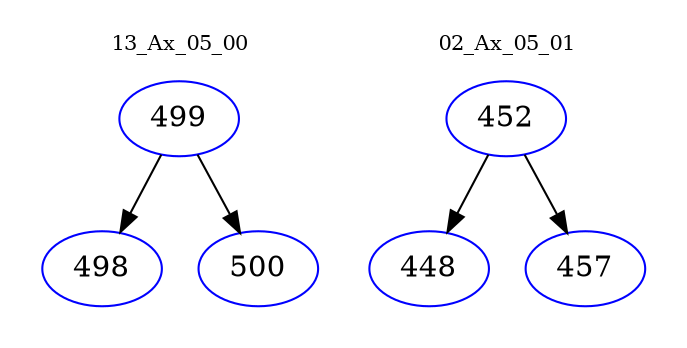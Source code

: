 digraph{
subgraph cluster_0 {
color = white
label = "13_Ax_05_00";
fontsize=10;
T0_499 [label="499", color="blue"]
T0_499 -> T0_498 [color="black"]
T0_498 [label="498", color="blue"]
T0_499 -> T0_500 [color="black"]
T0_500 [label="500", color="blue"]
}
subgraph cluster_1 {
color = white
label = "02_Ax_05_01";
fontsize=10;
T1_452 [label="452", color="blue"]
T1_452 -> T1_448 [color="black"]
T1_448 [label="448", color="blue"]
T1_452 -> T1_457 [color="black"]
T1_457 [label="457", color="blue"]
}
}
